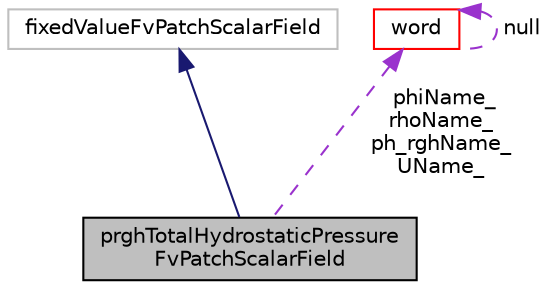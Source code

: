 digraph "prghTotalHydrostaticPressureFvPatchScalarField"
{
  bgcolor="transparent";
  edge [fontname="Helvetica",fontsize="10",labelfontname="Helvetica",labelfontsize="10"];
  node [fontname="Helvetica",fontsize="10",shape=record];
  Node1 [label="prghTotalHydrostaticPressure\lFvPatchScalarField",height=0.2,width=0.4,color="black", fillcolor="grey75", style="filled" fontcolor="black"];
  Node2 -> Node1 [dir="back",color="midnightblue",fontsize="10",style="solid",fontname="Helvetica"];
  Node2 [label="fixedValueFvPatchScalarField",height=0.2,width=0.4,color="grey75"];
  Node3 -> Node1 [dir="back",color="darkorchid3",fontsize="10",style="dashed",label=" phiName_\nrhoName_\nph_rghName_\nUName_" ,fontname="Helvetica"];
  Node3 [label="word",height=0.2,width=0.4,color="red",URL="$classFoam_1_1word.html",tooltip="A class for handling words, derived from Foam::string. "];
  Node3 -> Node3 [dir="back",color="darkorchid3",fontsize="10",style="dashed",label=" null" ,fontname="Helvetica"];
}
